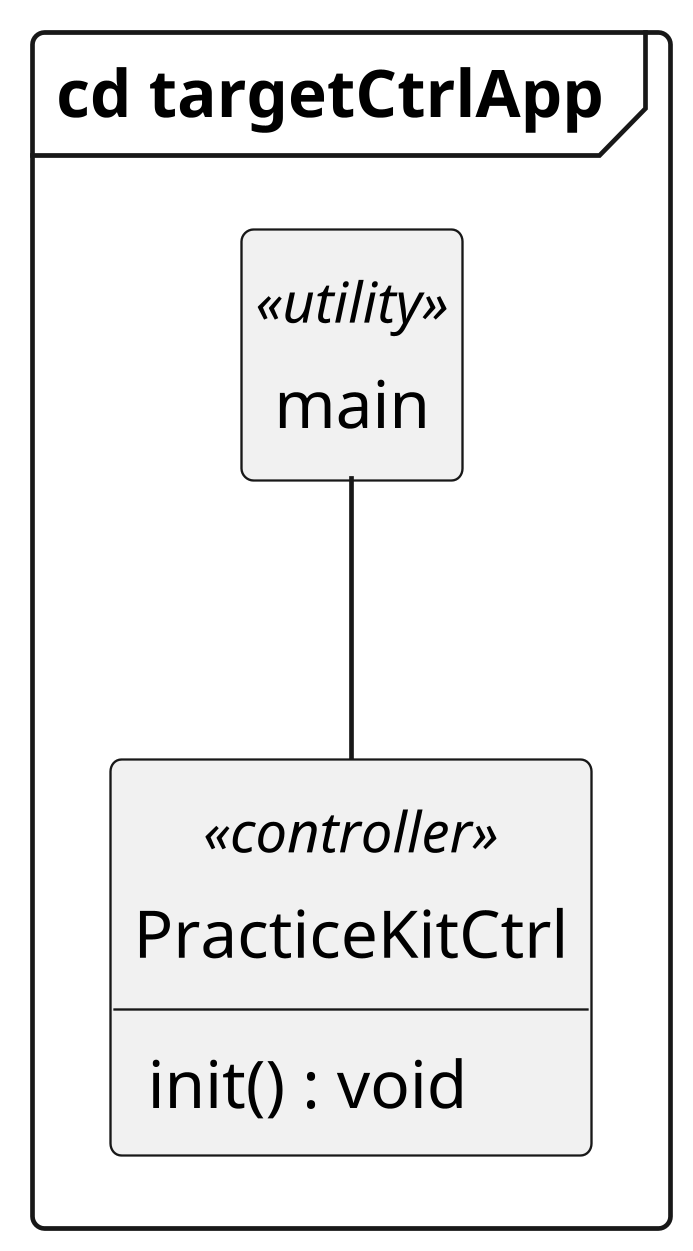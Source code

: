 ' WORK IN PROGRESS
@startuml practiceKitCtrlApp_cd
scale 1.5
skinparam {
    monochrome true
    dpi 300
    padding 2
    packageStyle rectangle
    packageStyle frame
    shadowing false
    classAttributeIconSize 0
}
hide circle
hide empty members

frame "cd targetCtrlApp" {

    class main <<utility>> {
        
    }

    class PracticeKitCtrl <<controller>> {
        init() : void
    }
}

main -- PracticeKitCtrl

@enduml